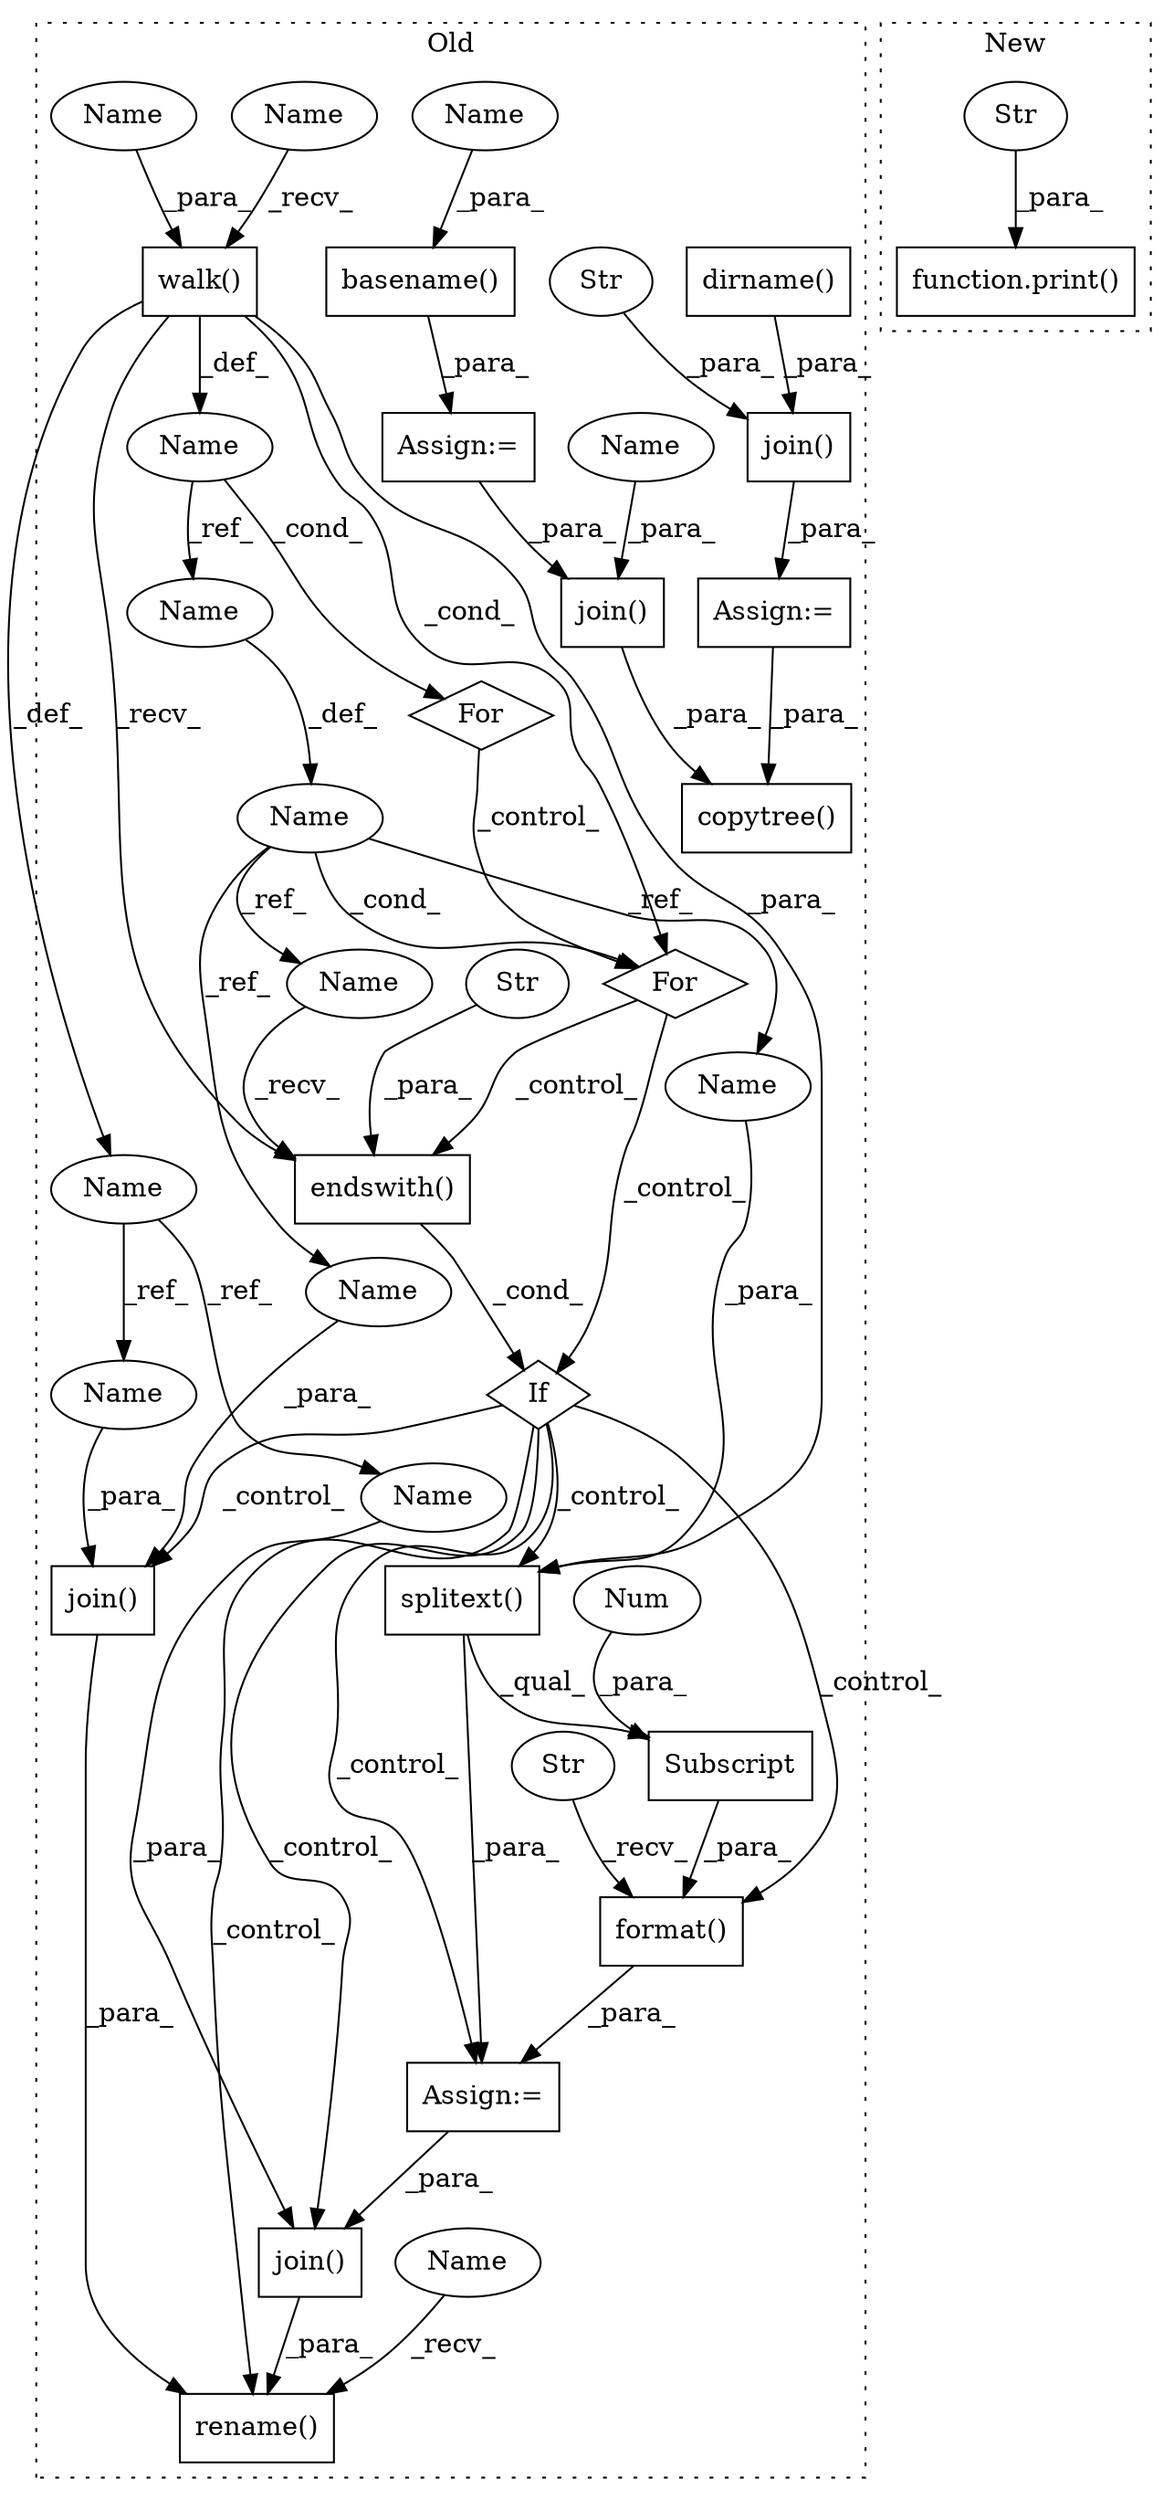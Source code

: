 digraph G {
subgraph cluster0 {
1 [label="basename()" a="75" s="985,1009" l="17,1" shape="box"];
4 [label="Assign:=" a="68" s="982" l="3" shape="box"];
5 [label="walk()" a="75" s="1218,1233" l="8,1" shape="box"];
6 [label="If" a="96" s="1277" l="3" shape="diamond"];
7 [label="Name" a="87" s="1209" l="5" shape="ellipse"];
8 [label="rename()" a="75" s="1390,1451" l="10,1" shape="box"];
9 [label="Subscript" a="63" s="1346,0" l="25,0" shape="box"];
10 [label="join()" a="75" s="1426,1450" l="13,1" shape="box"];
11 [label="copytree()" a="75" s="1040,1101" l="16,1" shape="box"];
12 [label="join()" a="75" s="1400,1423" l="13,1" shape="box"];
13 [label="dirname()" a="75" s="852,876" l="16,1" shape="box"];
14 [label="join()" a="75" s="839,889" l="13,1" shape="box"];
15 [label="Str" a="66" s="879" l="10" shape="ellipse"];
16 [label="join()" a="75" s="1070,1100" l="13,1" shape="box"];
17 [label="Name" a="87" s="1197" l="4" shape="ellipse"];
18 [label="Name" a="87" s="1249" l="4" shape="ellipse"];
19 [label="format()" a="75" s="1331,1371" l="15,1" shape="box"];
20 [label="Str" a="66" s="1331" l="7" shape="ellipse"];
21 [label="For" a="107" s="1245,1262" l="4,15" shape="diamond"];
22 [label="Num" a="76" s="1369" l="1" shape="ellipse"];
23 [label="For" a="107" s="1193,1234" l="4,11" shape="diamond"];
24 [label="endswith()" a="75" s="1280,1303" l="14,1" shape="box"];
25 [label="Str" a="66" s="1294" l="9" shape="ellipse"];
26 [label="splitext()" a="75" s="1346,1367" l="17,1" shape="box"];
27 [label="Assign:=" a="68" s="1328" l="3" shape="box"];
28 [label="Assign:=" a="68" s="836" l="3" shape="box"];
29 [label="Name" a="87" s="1257" l="5" shape="ellipse"];
30 [label="Name" a="87" s="1218" l="2" shape="ellipse"];
31 [label="Name" a="87" s="1390" l="2" shape="ellipse"];
32 [label="Name" a="87" s="1413" l="4" shape="ellipse"];
33 [label="Name" a="87" s="1439" l="4" shape="ellipse"];
34 [label="Name" a="87" s="1280" l="4" shape="ellipse"];
35 [label="Name" a="87" s="1419" l="4" shape="ellipse"];
36 [label="Name" a="87" s="1363" l="4" shape="ellipse"];
37 [label="Name" a="87" s="1002" l="7" shape="ellipse"];
38 [label="Name" a="87" s="1083" l="7" shape="ellipse"];
39 [label="Name" a="87" s="1226" l="7" shape="ellipse"];
label = "Old";
style="dotted";
}
subgraph cluster1 {
2 [label="function.print()" a="75" s="1093,1123" l="6,1" shape="box"];
3 [label="Str" a="66" s="1099" l="24" shape="ellipse"];
label = "New";
style="dotted";
}
1 -> 4 [label="_para_"];
3 -> 2 [label="_para_"];
4 -> 16 [label="_para_"];
5 -> 26 [label="_para_"];
5 -> 21 [label="_cond_"];
5 -> 17 [label="_def_"];
5 -> 24 [label="_recv_"];
5 -> 7 [label="_def_"];
6 -> 19 [label="_control_"];
6 -> 12 [label="_control_"];
6 -> 10 [label="_control_"];
6 -> 27 [label="_control_"];
6 -> 8 [label="_control_"];
6 -> 26 [label="_control_"];
7 -> 29 [label="_ref_"];
7 -> 23 [label="_cond_"];
9 -> 19 [label="_para_"];
10 -> 8 [label="_para_"];
12 -> 8 [label="_para_"];
13 -> 14 [label="_para_"];
14 -> 28 [label="_para_"];
15 -> 14 [label="_para_"];
16 -> 11 [label="_para_"];
17 -> 32 [label="_ref_"];
17 -> 33 [label="_ref_"];
18 -> 21 [label="_cond_"];
18 -> 36 [label="_ref_"];
18 -> 35 [label="_ref_"];
18 -> 34 [label="_ref_"];
19 -> 27 [label="_para_"];
20 -> 19 [label="_recv_"];
21 -> 6 [label="_control_"];
21 -> 24 [label="_control_"];
22 -> 9 [label="_para_"];
23 -> 21 [label="_control_"];
24 -> 6 [label="_cond_"];
25 -> 24 [label="_para_"];
26 -> 9 [label="_qual_"];
26 -> 27 [label="_para_"];
27 -> 10 [label="_para_"];
28 -> 11 [label="_para_"];
29 -> 18 [label="_def_"];
30 -> 5 [label="_recv_"];
31 -> 8 [label="_recv_"];
32 -> 12 [label="_para_"];
33 -> 10 [label="_para_"];
34 -> 24 [label="_recv_"];
35 -> 12 [label="_para_"];
36 -> 26 [label="_para_"];
37 -> 1 [label="_para_"];
38 -> 16 [label="_para_"];
39 -> 5 [label="_para_"];
}